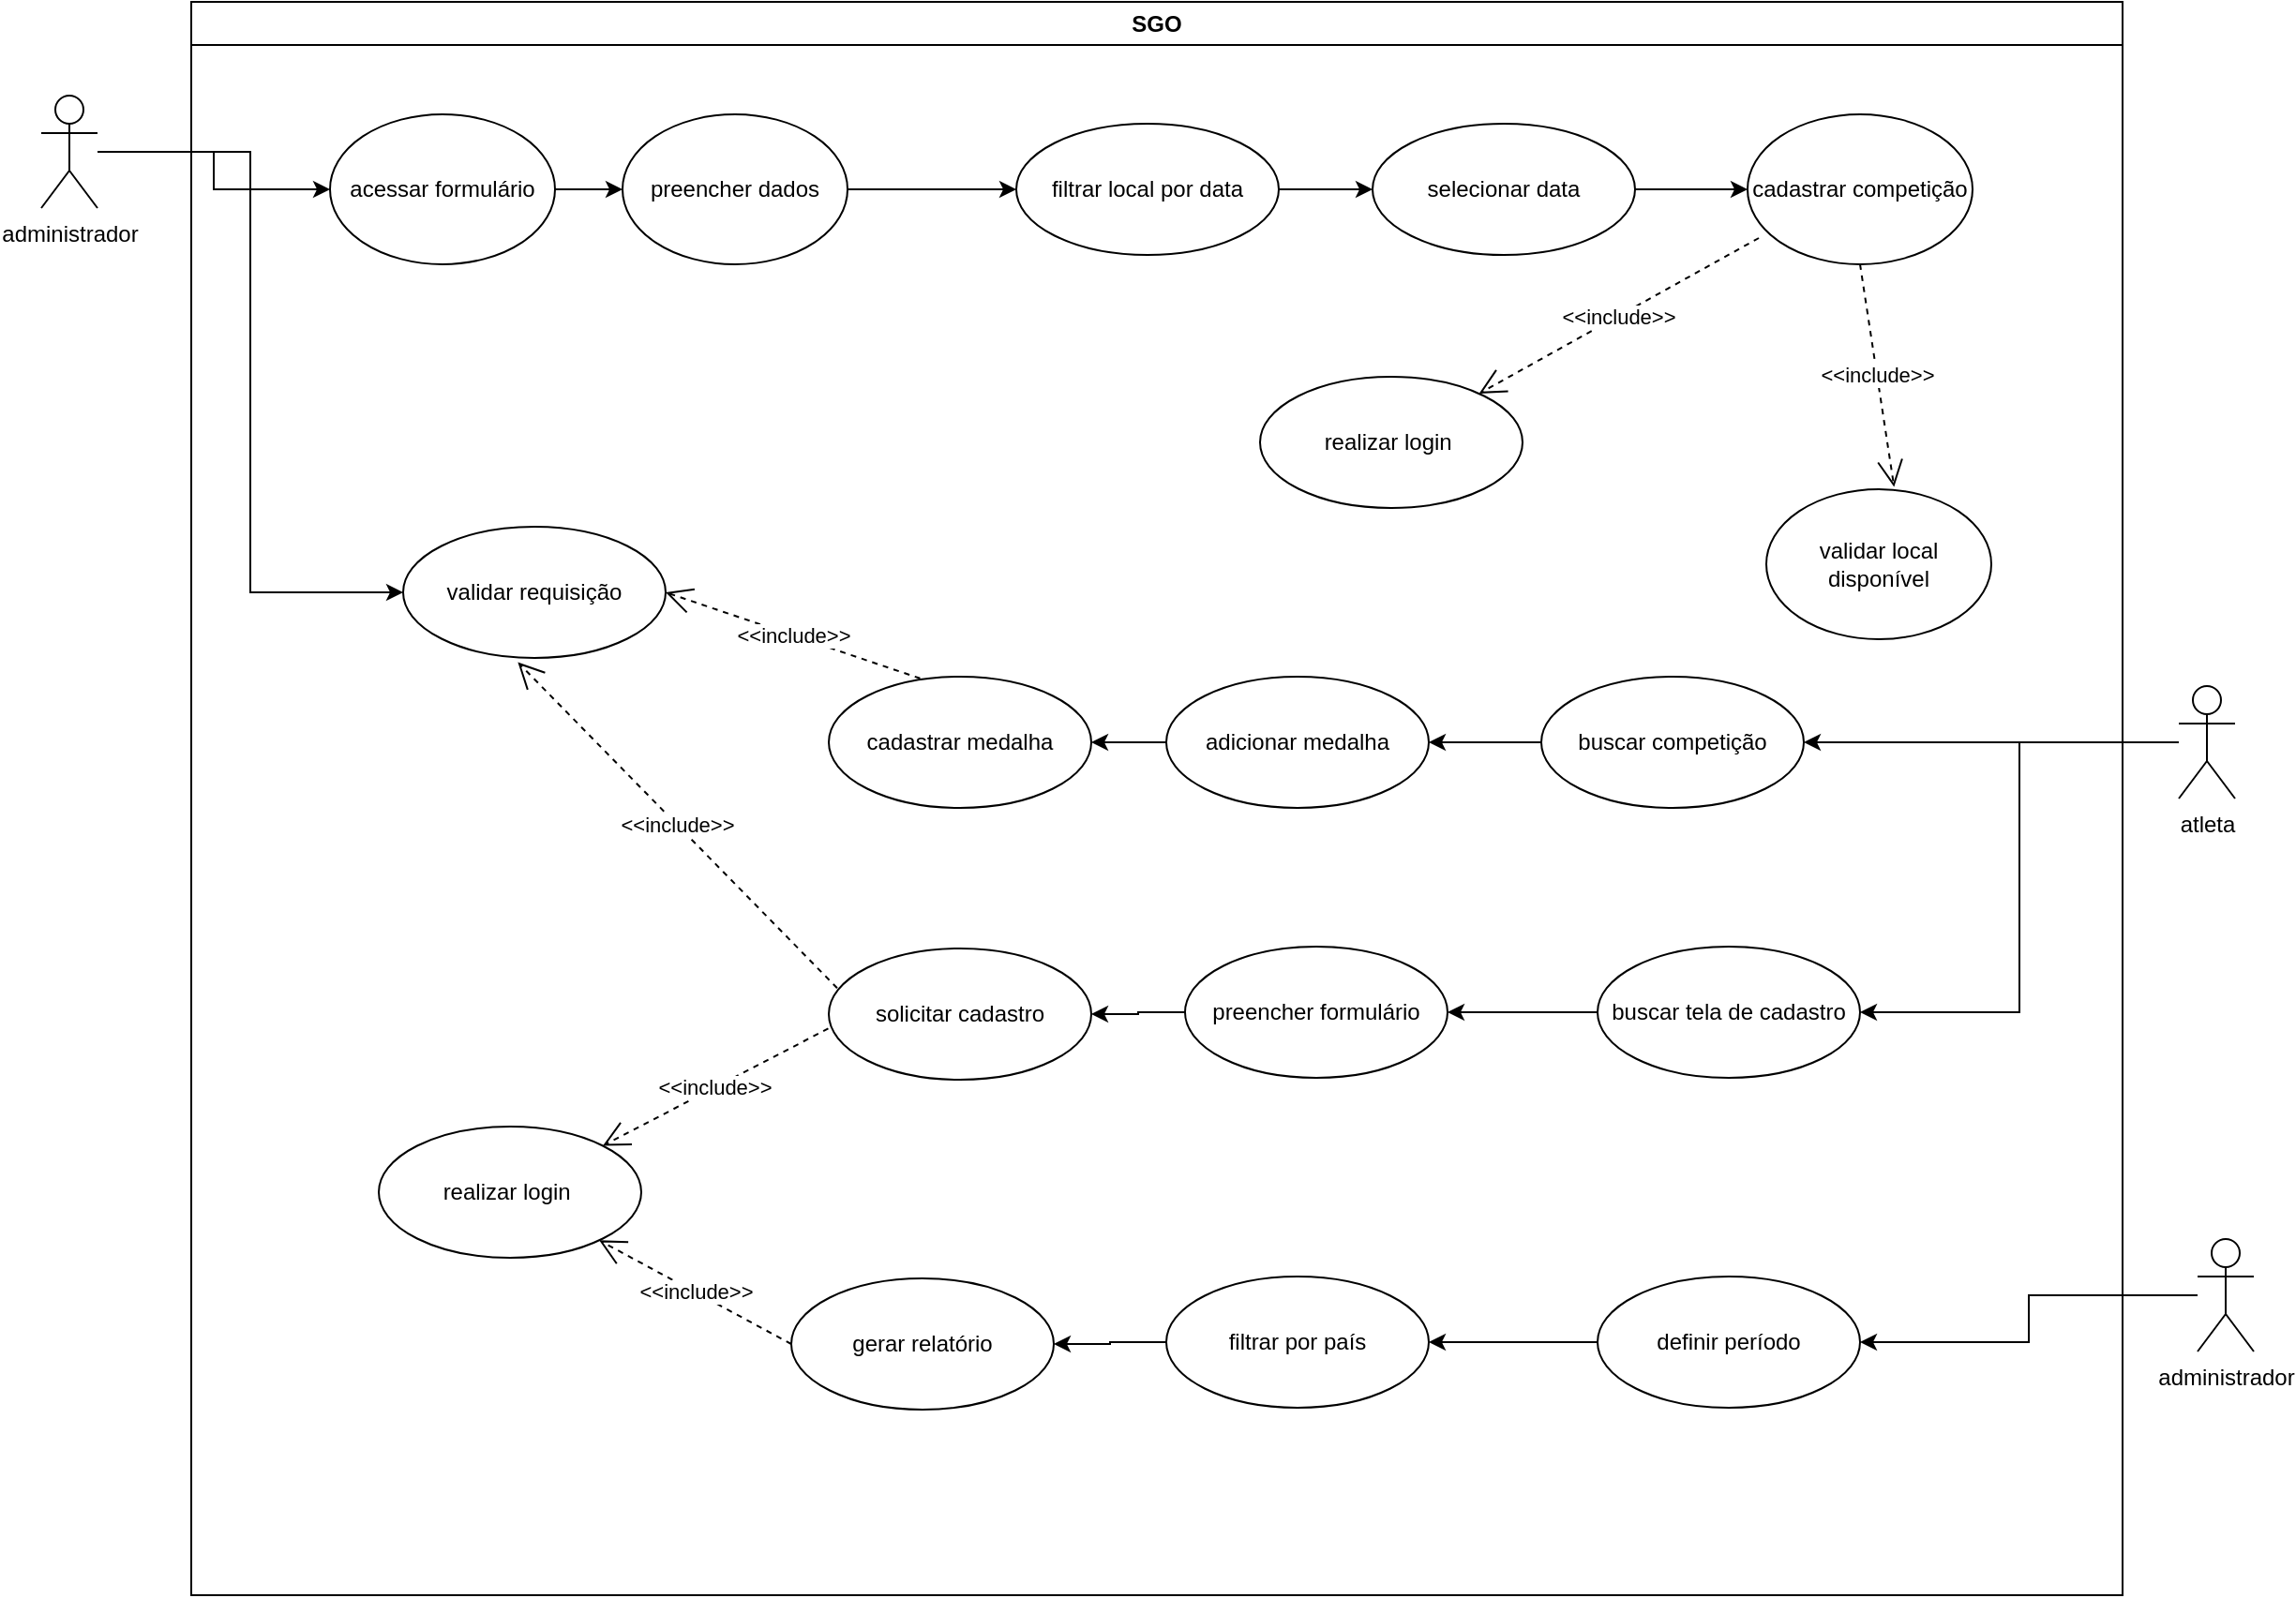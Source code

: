 <mxfile version="24.8.6">
  <diagram name="Página-1" id="YNw0HDxo3K5_crW4Gz6B">
    <mxGraphModel grid="1" page="1" gridSize="10" guides="1" tooltips="1" connect="1" arrows="1" fold="1" pageScale="1" pageWidth="827" pageHeight="1169" math="0" shadow="0">
      <root>
        <mxCell id="0" />
        <mxCell id="1" parent="0" />
        <mxCell id="7Rr2zT_b75nq7CcM7bJJ-1" value="SGO" style="swimlane;whiteSpace=wrap;html=1;" vertex="1" parent="1">
          <mxGeometry x="230" y="80" width="1030" height="850" as="geometry" />
        </mxCell>
        <mxCell id="7Rr2zT_b75nq7CcM7bJJ-10" style="edgeStyle=orthogonalEdgeStyle;rounded=0;orthogonalLoop=1;jettySize=auto;html=1;entryX=0;entryY=0.5;entryDx=0;entryDy=0;" edge="1" parent="7Rr2zT_b75nq7CcM7bJJ-1" source="7Rr2zT_b75nq7CcM7bJJ-7" target="7Rr2zT_b75nq7CcM7bJJ-9">
          <mxGeometry relative="1" as="geometry" />
        </mxCell>
        <mxCell id="7Rr2zT_b75nq7CcM7bJJ-7" value="acessar formulário" style="ellipse;whiteSpace=wrap;html=1;" vertex="1" parent="7Rr2zT_b75nq7CcM7bJJ-1">
          <mxGeometry x="74" y="60" width="120" height="80" as="geometry" />
        </mxCell>
        <mxCell id="7Rr2zT_b75nq7CcM7bJJ-15" style="edgeStyle=orthogonalEdgeStyle;rounded=0;orthogonalLoop=1;jettySize=auto;html=1;entryX=0;entryY=0.5;entryDx=0;entryDy=0;" edge="1" parent="7Rr2zT_b75nq7CcM7bJJ-1" source="7Rr2zT_b75nq7CcM7bJJ-9" target="7Rr2zT_b75nq7CcM7bJJ-27">
          <mxGeometry relative="1" as="geometry" />
        </mxCell>
        <mxCell id="7Rr2zT_b75nq7CcM7bJJ-9" value="preencher dados" style="ellipse;whiteSpace=wrap;html=1;" vertex="1" parent="7Rr2zT_b75nq7CcM7bJJ-1">
          <mxGeometry x="230" y="60" width="120" height="80" as="geometry" />
        </mxCell>
        <mxCell id="7Rr2zT_b75nq7CcM7bJJ-11" value="validar local disponível" style="ellipse;whiteSpace=wrap;html=1;" vertex="1" parent="7Rr2zT_b75nq7CcM7bJJ-1">
          <mxGeometry x="840" y="260" width="120" height="80" as="geometry" />
        </mxCell>
        <mxCell id="7Rr2zT_b75nq7CcM7bJJ-12" value="cadastrar competição" style="ellipse;whiteSpace=wrap;html=1;" vertex="1" parent="7Rr2zT_b75nq7CcM7bJJ-1">
          <mxGeometry x="830" y="60" width="120" height="80" as="geometry" />
        </mxCell>
        <mxCell id="7Rr2zT_b75nq7CcM7bJJ-16" value="&amp;lt;&amp;lt;include&amp;gt;&amp;gt;" style="endArrow=open;endSize=12;dashed=1;html=1;rounded=0;entryX=0.568;entryY=-0.016;entryDx=0;entryDy=0;entryPerimeter=0;exitX=0.5;exitY=1;exitDx=0;exitDy=0;" edge="1" parent="7Rr2zT_b75nq7CcM7bJJ-1" source="7Rr2zT_b75nq7CcM7bJJ-12" target="7Rr2zT_b75nq7CcM7bJJ-11">
          <mxGeometry width="160" relative="1" as="geometry">
            <mxPoint x="700" y="250" as="sourcePoint" />
            <mxPoint x="700" y="240" as="targetPoint" />
          </mxGeometry>
        </mxCell>
        <mxCell id="7Rr2zT_b75nq7CcM7bJJ-23" value="validar requisição" style="ellipse;whiteSpace=wrap;html=1;" vertex="1" parent="7Rr2zT_b75nq7CcM7bJJ-1">
          <mxGeometry x="113" y="280" width="140" height="70" as="geometry" />
        </mxCell>
        <mxCell id="7Rr2zT_b75nq7CcM7bJJ-25" value="&amp;lt;&amp;lt;include&amp;gt;&amp;gt;" style="endArrow=open;endSize=12;dashed=1;html=1;rounded=0;exitX=0.348;exitY=0.013;exitDx=0;exitDy=0;exitPerimeter=0;entryX=1;entryY=0.5;entryDx=0;entryDy=0;" edge="1" parent="7Rr2zT_b75nq7CcM7bJJ-1" source="7Rr2zT_b75nq7CcM7bJJ-20" target="7Rr2zT_b75nq7CcM7bJJ-23">
          <mxGeometry width="160" relative="1" as="geometry">
            <mxPoint x="80" y="300" as="sourcePoint" />
            <mxPoint x="240" y="300" as="targetPoint" />
          </mxGeometry>
        </mxCell>
        <mxCell id="7Rr2zT_b75nq7CcM7bJJ-21" style="edgeStyle=orthogonalEdgeStyle;rounded=0;orthogonalLoop=1;jettySize=auto;html=1;entryX=1;entryY=0.5;entryDx=0;entryDy=0;" edge="1" parent="7Rr2zT_b75nq7CcM7bJJ-1" source="7Rr2zT_b75nq7CcM7bJJ-18" target="7Rr2zT_b75nq7CcM7bJJ-19">
          <mxGeometry relative="1" as="geometry" />
        </mxCell>
        <mxCell id="7Rr2zT_b75nq7CcM7bJJ-18" value="buscar competição" style="ellipse;whiteSpace=wrap;html=1;" vertex="1" parent="7Rr2zT_b75nq7CcM7bJJ-1">
          <mxGeometry x="720" y="360" width="140" height="70" as="geometry" />
        </mxCell>
        <mxCell id="7Rr2zT_b75nq7CcM7bJJ-22" style="edgeStyle=orthogonalEdgeStyle;rounded=0;orthogonalLoop=1;jettySize=auto;html=1;entryX=1;entryY=0.5;entryDx=0;entryDy=0;" edge="1" parent="7Rr2zT_b75nq7CcM7bJJ-1" source="7Rr2zT_b75nq7CcM7bJJ-19" target="7Rr2zT_b75nq7CcM7bJJ-20">
          <mxGeometry relative="1" as="geometry" />
        </mxCell>
        <mxCell id="7Rr2zT_b75nq7CcM7bJJ-19" value="adicionar medalha" style="ellipse;whiteSpace=wrap;html=1;" vertex="1" parent="7Rr2zT_b75nq7CcM7bJJ-1">
          <mxGeometry x="520" y="360" width="140" height="70" as="geometry" />
        </mxCell>
        <mxCell id="7Rr2zT_b75nq7CcM7bJJ-20" value="cadastrar medalha" style="ellipse;whiteSpace=wrap;html=1;" vertex="1" parent="7Rr2zT_b75nq7CcM7bJJ-1">
          <mxGeometry x="340" y="360" width="140" height="70" as="geometry" />
        </mxCell>
        <mxCell id="7Rr2zT_b75nq7CcM7bJJ-29" style="edgeStyle=orthogonalEdgeStyle;rounded=0;orthogonalLoop=1;jettySize=auto;html=1;entryX=0;entryY=0.5;entryDx=0;entryDy=0;" edge="1" parent="7Rr2zT_b75nq7CcM7bJJ-1" source="7Rr2zT_b75nq7CcM7bJJ-27" target="7Rr2zT_b75nq7CcM7bJJ-28">
          <mxGeometry relative="1" as="geometry" />
        </mxCell>
        <mxCell id="7Rr2zT_b75nq7CcM7bJJ-27" value="filtrar local por data" style="ellipse;whiteSpace=wrap;html=1;" vertex="1" parent="7Rr2zT_b75nq7CcM7bJJ-1">
          <mxGeometry x="440" y="65" width="140" height="70" as="geometry" />
        </mxCell>
        <mxCell id="7Rr2zT_b75nq7CcM7bJJ-30" style="edgeStyle=orthogonalEdgeStyle;rounded=0;orthogonalLoop=1;jettySize=auto;html=1;entryX=0;entryY=0.5;entryDx=0;entryDy=0;" edge="1" parent="7Rr2zT_b75nq7CcM7bJJ-1" source="7Rr2zT_b75nq7CcM7bJJ-28" target="7Rr2zT_b75nq7CcM7bJJ-12">
          <mxGeometry relative="1" as="geometry" />
        </mxCell>
        <mxCell id="7Rr2zT_b75nq7CcM7bJJ-28" value="selecionar data" style="ellipse;whiteSpace=wrap;html=1;" vertex="1" parent="7Rr2zT_b75nq7CcM7bJJ-1">
          <mxGeometry x="630" y="65" width="140" height="70" as="geometry" />
        </mxCell>
        <mxCell id="7Rr2zT_b75nq7CcM7bJJ-34" style="edgeStyle=orthogonalEdgeStyle;rounded=0;orthogonalLoop=1;jettySize=auto;html=1;entryX=1;entryY=0.5;entryDx=0;entryDy=0;" edge="1" parent="7Rr2zT_b75nq7CcM7bJJ-1" source="7Rr2zT_b75nq7CcM7bJJ-31" target="7Rr2zT_b75nq7CcM7bJJ-33">
          <mxGeometry relative="1" as="geometry" />
        </mxCell>
        <mxCell id="7Rr2zT_b75nq7CcM7bJJ-31" value="buscar tela de cadastro" style="ellipse;whiteSpace=wrap;html=1;" vertex="1" parent="7Rr2zT_b75nq7CcM7bJJ-1">
          <mxGeometry x="750" y="504" width="140" height="70" as="geometry" />
        </mxCell>
        <mxCell id="7Rr2zT_b75nq7CcM7bJJ-37" style="edgeStyle=orthogonalEdgeStyle;rounded=0;orthogonalLoop=1;jettySize=auto;html=1;" edge="1" parent="7Rr2zT_b75nq7CcM7bJJ-1" source="7Rr2zT_b75nq7CcM7bJJ-33" target="7Rr2zT_b75nq7CcM7bJJ-35">
          <mxGeometry relative="1" as="geometry" />
        </mxCell>
        <mxCell id="7Rr2zT_b75nq7CcM7bJJ-33" value="preencher formulário" style="ellipse;whiteSpace=wrap;html=1;" vertex="1" parent="7Rr2zT_b75nq7CcM7bJJ-1">
          <mxGeometry x="530" y="504" width="140" height="70" as="geometry" />
        </mxCell>
        <mxCell id="7Rr2zT_b75nq7CcM7bJJ-35" value="solicitar cadastro" style="ellipse;whiteSpace=wrap;html=1;" vertex="1" parent="7Rr2zT_b75nq7CcM7bJJ-1">
          <mxGeometry x="340" y="505" width="140" height="70" as="geometry" />
        </mxCell>
        <mxCell id="7Rr2zT_b75nq7CcM7bJJ-36" value="&amp;lt;&amp;lt;include&amp;gt;&amp;gt;" style="endArrow=open;endSize=12;dashed=1;html=1;rounded=0;entryX=0.437;entryY=1.033;entryDx=0;entryDy=0;entryPerimeter=0;exitX=0.032;exitY=0.302;exitDx=0;exitDy=0;exitPerimeter=0;" edge="1" parent="7Rr2zT_b75nq7CcM7bJJ-1" source="7Rr2zT_b75nq7CcM7bJJ-35" target="7Rr2zT_b75nq7CcM7bJJ-23">
          <mxGeometry width="160" relative="1" as="geometry">
            <mxPoint x="330" y="520" as="sourcePoint" />
            <mxPoint x="224" y="360" as="targetPoint" />
          </mxGeometry>
        </mxCell>
        <mxCell id="7Rr2zT_b75nq7CcM7bJJ-43" style="edgeStyle=orthogonalEdgeStyle;rounded=0;orthogonalLoop=1;jettySize=auto;html=1;entryX=1;entryY=0.5;entryDx=0;entryDy=0;" edge="1" parent="7Rr2zT_b75nq7CcM7bJJ-1" source="7Rr2zT_b75nq7CcM7bJJ-39" target="7Rr2zT_b75nq7CcM7bJJ-40">
          <mxGeometry relative="1" as="geometry" />
        </mxCell>
        <mxCell id="7Rr2zT_b75nq7CcM7bJJ-39" value="definir período" style="ellipse;whiteSpace=wrap;html=1;" vertex="1" parent="7Rr2zT_b75nq7CcM7bJJ-1">
          <mxGeometry x="750" y="680" width="140" height="70" as="geometry" />
        </mxCell>
        <mxCell id="7Rr2zT_b75nq7CcM7bJJ-44" style="edgeStyle=orthogonalEdgeStyle;rounded=0;orthogonalLoop=1;jettySize=auto;html=1;entryX=1;entryY=0.5;entryDx=0;entryDy=0;" edge="1" parent="7Rr2zT_b75nq7CcM7bJJ-1" source="7Rr2zT_b75nq7CcM7bJJ-40" target="7Rr2zT_b75nq7CcM7bJJ-41">
          <mxGeometry relative="1" as="geometry" />
        </mxCell>
        <mxCell id="7Rr2zT_b75nq7CcM7bJJ-40" value="filtrar por país" style="ellipse;whiteSpace=wrap;html=1;" vertex="1" parent="7Rr2zT_b75nq7CcM7bJJ-1">
          <mxGeometry x="520" y="680" width="140" height="70" as="geometry" />
        </mxCell>
        <mxCell id="7Rr2zT_b75nq7CcM7bJJ-41" value="gerar relatório" style="ellipse;whiteSpace=wrap;html=1;" vertex="1" parent="7Rr2zT_b75nq7CcM7bJJ-1">
          <mxGeometry x="320" y="681" width="140" height="70" as="geometry" />
        </mxCell>
        <mxCell id="7Rr2zT_b75nq7CcM7bJJ-46" value="realizar login&amp;nbsp;" style="ellipse;whiteSpace=wrap;html=1;" vertex="1" parent="7Rr2zT_b75nq7CcM7bJJ-1">
          <mxGeometry x="100" y="600" width="140" height="70" as="geometry" />
        </mxCell>
        <mxCell id="7Rr2zT_b75nq7CcM7bJJ-48" value="&amp;lt;&amp;lt;include&amp;gt;&amp;gt;" style="endArrow=open;endSize=12;dashed=1;html=1;rounded=0;exitX=0;exitY=0.5;exitDx=0;exitDy=0;" edge="1" parent="7Rr2zT_b75nq7CcM7bJJ-1" source="7Rr2zT_b75nq7CcM7bJJ-41" target="7Rr2zT_b75nq7CcM7bJJ-46">
          <mxGeometry width="160" relative="1" as="geometry">
            <mxPoint x="366" y="551" as="sourcePoint" />
            <mxPoint x="230" y="621" as="targetPoint" />
          </mxGeometry>
        </mxCell>
        <mxCell id="7Rr2zT_b75nq7CcM7bJJ-47" value="&amp;lt;&amp;lt;include&amp;gt;&amp;gt;" style="endArrow=open;endSize=12;dashed=1;html=1;rounded=0;entryX=1;entryY=0;entryDx=0;entryDy=0;exitX=-0.002;exitY=0.61;exitDx=0;exitDy=0;exitPerimeter=0;" edge="1" parent="7Rr2zT_b75nq7CcM7bJJ-1" source="7Rr2zT_b75nq7CcM7bJJ-35" target="7Rr2zT_b75nq7CcM7bJJ-46">
          <mxGeometry width="160" relative="1" as="geometry">
            <mxPoint x="356" y="541" as="sourcePoint" />
            <mxPoint x="184" y="362" as="targetPoint" />
          </mxGeometry>
        </mxCell>
        <mxCell id="7Rr2zT_b75nq7CcM7bJJ-49" value="realizar login&amp;nbsp;" style="ellipse;whiteSpace=wrap;html=1;" vertex="1" parent="7Rr2zT_b75nq7CcM7bJJ-1">
          <mxGeometry x="570" y="200" width="140" height="70" as="geometry" />
        </mxCell>
        <mxCell id="7Rr2zT_b75nq7CcM7bJJ-50" value="&amp;lt;&amp;lt;include&amp;gt;&amp;gt;" style="endArrow=open;endSize=12;dashed=1;html=1;rounded=0;exitX=0.05;exitY=0.825;exitDx=0;exitDy=0;exitPerimeter=0;" edge="1" parent="7Rr2zT_b75nq7CcM7bJJ-1" source="7Rr2zT_b75nq7CcM7bJJ-12" target="7Rr2zT_b75nq7CcM7bJJ-49">
          <mxGeometry width="160" relative="1" as="geometry">
            <mxPoint x="790" y="316" as="sourcePoint" />
            <mxPoint x="700" y="221" as="targetPoint" />
          </mxGeometry>
        </mxCell>
        <mxCell id="7Rr2zT_b75nq7CcM7bJJ-8" style="edgeStyle=orthogonalEdgeStyle;rounded=0;orthogonalLoop=1;jettySize=auto;html=1;entryX=0;entryY=0.5;entryDx=0;entryDy=0;" edge="1" parent="1" source="7Rr2zT_b75nq7CcM7bJJ-3" target="7Rr2zT_b75nq7CcM7bJJ-7">
          <mxGeometry relative="1" as="geometry" />
        </mxCell>
        <mxCell id="7Rr2zT_b75nq7CcM7bJJ-24" style="edgeStyle=orthogonalEdgeStyle;rounded=0;orthogonalLoop=1;jettySize=auto;html=1;entryX=0;entryY=0.5;entryDx=0;entryDy=0;" edge="1" parent="1" source="7Rr2zT_b75nq7CcM7bJJ-3" target="7Rr2zT_b75nq7CcM7bJJ-23">
          <mxGeometry relative="1" as="geometry" />
        </mxCell>
        <mxCell id="7Rr2zT_b75nq7CcM7bJJ-3" value="administrador" style="shape=umlActor;verticalLabelPosition=bottom;verticalAlign=top;html=1;outlineConnect=0;" vertex="1" parent="1">
          <mxGeometry x="150" y="130" width="30" height="60" as="geometry" />
        </mxCell>
        <mxCell id="7Rr2zT_b75nq7CcM7bJJ-32" style="edgeStyle=orthogonalEdgeStyle;rounded=0;orthogonalLoop=1;jettySize=auto;html=1;entryX=1;entryY=0.5;entryDx=0;entryDy=0;" edge="1" parent="1" source="7Rr2zT_b75nq7CcM7bJJ-17" target="7Rr2zT_b75nq7CcM7bJJ-31">
          <mxGeometry relative="1" as="geometry" />
        </mxCell>
        <mxCell id="7Rr2zT_b75nq7CcM7bJJ-17" value="atleta" style="shape=umlActor;verticalLabelPosition=bottom;verticalAlign=top;html=1;outlineConnect=0;" vertex="1" parent="1">
          <mxGeometry x="1290" y="445" width="30" height="60" as="geometry" />
        </mxCell>
        <mxCell id="7Rr2zT_b75nq7CcM7bJJ-26" style="edgeStyle=orthogonalEdgeStyle;rounded=0;orthogonalLoop=1;jettySize=auto;html=1;entryX=1;entryY=0.5;entryDx=0;entryDy=0;" edge="1" parent="1" source="7Rr2zT_b75nq7CcM7bJJ-17" target="7Rr2zT_b75nq7CcM7bJJ-18">
          <mxGeometry relative="1" as="geometry" />
        </mxCell>
        <mxCell id="7Rr2zT_b75nq7CcM7bJJ-42" style="edgeStyle=orthogonalEdgeStyle;rounded=0;orthogonalLoop=1;jettySize=auto;html=1;entryX=1;entryY=0.5;entryDx=0;entryDy=0;" edge="1" parent="1" source="7Rr2zT_b75nq7CcM7bJJ-38" target="7Rr2zT_b75nq7CcM7bJJ-39">
          <mxGeometry relative="1" as="geometry" />
        </mxCell>
        <mxCell id="7Rr2zT_b75nq7CcM7bJJ-38" value="administrador" style="shape=umlActor;verticalLabelPosition=bottom;verticalAlign=top;html=1;outlineConnect=0;" vertex="1" parent="1">
          <mxGeometry x="1300" y="740" width="30" height="60" as="geometry" />
        </mxCell>
      </root>
    </mxGraphModel>
  </diagram>
</mxfile>
